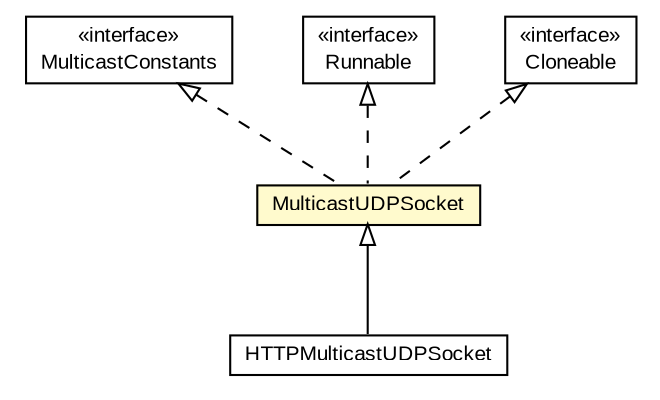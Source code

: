 #!/usr/local/bin/dot
#
# Class diagram 
# Generated by UMLGraph version 5.3 (http://www.umlgraph.org/)
#

digraph G {
	edge [fontname="arial",fontsize=10,labelfontname="arial",labelfontsize=10];
	node [fontname="arial",fontsize=10,shape=plaintext];
	nodesep=0.25;
	ranksep=0.5;
	// context.arch.comm.protocol.MulticastUDPSocket
	c27030 [label=<<table title="context.arch.comm.protocol.MulticastUDPSocket" border="0" cellborder="1" cellspacing="0" cellpadding="2" port="p" bgcolor="lemonChiffon" href="./MulticastUDPSocket.html">
		<tr><td><table border="0" cellspacing="0" cellpadding="1">
<tr><td align="center" balign="center"> MulticastUDPSocket </td></tr>
		</table></td></tr>
		</table>>, fontname="arial", fontcolor="black", fontsize=10.0];
	// context.arch.comm.protocol.MulticastConstants
	c27031 [label=<<table title="context.arch.comm.protocol.MulticastConstants" border="0" cellborder="1" cellspacing="0" cellpadding="2" port="p" href="./MulticastConstants.html">
		<tr><td><table border="0" cellspacing="0" cellpadding="1">
<tr><td align="center" balign="center"> &#171;interface&#187; </td></tr>
<tr><td align="center" balign="center"> MulticastConstants </td></tr>
		</table></td></tr>
		</table>>, fontname="arial", fontcolor="black", fontsize=10.0];
	// context.arch.comm.protocol.HTTPMulticastUDPSocket
	c27034 [label=<<table title="context.arch.comm.protocol.HTTPMulticastUDPSocket" border="0" cellborder="1" cellspacing="0" cellpadding="2" port="p" href="./HTTPMulticastUDPSocket.html">
		<tr><td><table border="0" cellspacing="0" cellpadding="1">
<tr><td align="center" balign="center"> HTTPMulticastUDPSocket </td></tr>
		</table></td></tr>
		</table>>, fontname="arial", fontcolor="black", fontsize=10.0];
	//context.arch.comm.protocol.MulticastUDPSocket implements java.lang.Runnable
	c27392:p -> c27030:p [dir=back,arrowtail=empty,style=dashed];
	//context.arch.comm.protocol.MulticastUDPSocket implements java.lang.Cloneable
	c27393:p -> c27030:p [dir=back,arrowtail=empty,style=dashed];
	//context.arch.comm.protocol.MulticastUDPSocket implements context.arch.comm.protocol.MulticastConstants
	c27031:p -> c27030:p [dir=back,arrowtail=empty,style=dashed];
	//context.arch.comm.protocol.HTTPMulticastUDPSocket extends context.arch.comm.protocol.MulticastUDPSocket
	c27030:p -> c27034:p [dir=back,arrowtail=empty];
	// java.lang.Cloneable
	c27393 [label=<<table title="java.lang.Cloneable" border="0" cellborder="1" cellspacing="0" cellpadding="2" port="p" href="http://java.sun.com/j2se/1.4.2/docs/api/java/lang/Cloneable.html">
		<tr><td><table border="0" cellspacing="0" cellpadding="1">
<tr><td align="center" balign="center"> &#171;interface&#187; </td></tr>
<tr><td align="center" balign="center"> Cloneable </td></tr>
		</table></td></tr>
		</table>>, fontname="arial", fontcolor="black", fontsize=10.0];
	// java.lang.Runnable
	c27392 [label=<<table title="java.lang.Runnable" border="0" cellborder="1" cellspacing="0" cellpadding="2" port="p" href="http://java.sun.com/j2se/1.4.2/docs/api/java/lang/Runnable.html">
		<tr><td><table border="0" cellspacing="0" cellpadding="1">
<tr><td align="center" balign="center"> &#171;interface&#187; </td></tr>
<tr><td align="center" balign="center"> Runnable </td></tr>
		</table></td></tr>
		</table>>, fontname="arial", fontcolor="black", fontsize=10.0];
}

